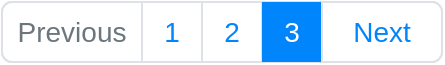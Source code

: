 <mxfile>
    <diagram id="i3I0AaBZeT1q8EQPIere" name="Page-1">
        <mxGraphModel dx="938" dy="856" grid="1" gridSize="10" guides="1" tooltips="1" connect="1" arrows="1" fold="1" page="1" pageScale="1" pageWidth="827" pageHeight="1169" math="0" shadow="0">
            <root>
                <mxCell id="0"/>
                <mxCell id="1" parent="0"/>
                <mxCell id="2" value="" style="html=1;shadow=0;dashed=0;shape=mxgraph.bootstrap.rrect;rSize=5;strokeColor=#DEE2E6;html=1;whiteSpace=wrap;fillColor=#ffffff;fontColor=#0085FC;fontSize=14;" vertex="1" parent="1">
                    <mxGeometry x="40" y="40" width="220" height="30" as="geometry"/>
                </mxCell>
                <mxCell id="3" value="Previous" style="strokeColor=inherit;fillColor=inherit;gradientColor=inherit;html=1;shadow=0;dashed=0;shape=mxgraph.bootstrap.leftButton;rSize=5;perimeter=none;whiteSpace=wrap;resizeHeight=1;fontColor=#6C767D;fontSize=14;" vertex="1" parent="2">
                    <mxGeometry width="70" height="30" relative="1" as="geometry"/>
                </mxCell>
                <mxCell id="4" value="1" style="strokeColor=inherit;fillColor=inherit;gradientColor=inherit;fontColor=inherit;html=1;shadow=0;dashed=0;perimeter=none;whiteSpace=wrap;resizeHeight=1;fontSize=14;" vertex="1" parent="2">
                    <mxGeometry width="30" height="30" relative="1" as="geometry">
                        <mxPoint x="70" as="offset"/>
                    </mxGeometry>
                </mxCell>
                <mxCell id="5" value="2" style="html=1;shadow=0;dashed=0;perimeter=none;whiteSpace=wrap;resizeHeight=1;fillColor=inherit;strokeColor=inherit;fontColor=inherit;fontSize=14;gradientColor=inherit;" vertex="1" parent="2">
                    <mxGeometry width="30" height="30" relative="1" as="geometry">
                        <mxPoint x="100" as="offset"/>
                    </mxGeometry>
                </mxCell>
                <mxCell id="6" value="3" style="strokeColor=none;fillColor=#0085FC;gradientColor=inherit;fontColor=#ffffff;html=1;shadow=0;dashed=0;perimeter=none;whiteSpace=wrap;resizeHeight=1;fontSize=14;" vertex="1" parent="2">
                    <mxGeometry width="30" height="30" relative="1" as="geometry">
                        <mxPoint x="130" as="offset"/>
                    </mxGeometry>
                </mxCell>
                <mxCell id="7" value="Next" style="strokeColor=inherit;fillColor=inherit;gradientColor=inherit;fontColor=inherit;html=1;shadow=0;dashed=0;shape=mxgraph.bootstrap.rightButton;rSize=5;perimeter=none;whiteSpace=wrap;resizeHeight=1;fontSize=14;" vertex="1" parent="2">
                    <mxGeometry x="1" width="60" height="30" relative="1" as="geometry">
                        <mxPoint x="-60" as="offset"/>
                    </mxGeometry>
                </mxCell>
            </root>
        </mxGraphModel>
    </diagram>
</mxfile>